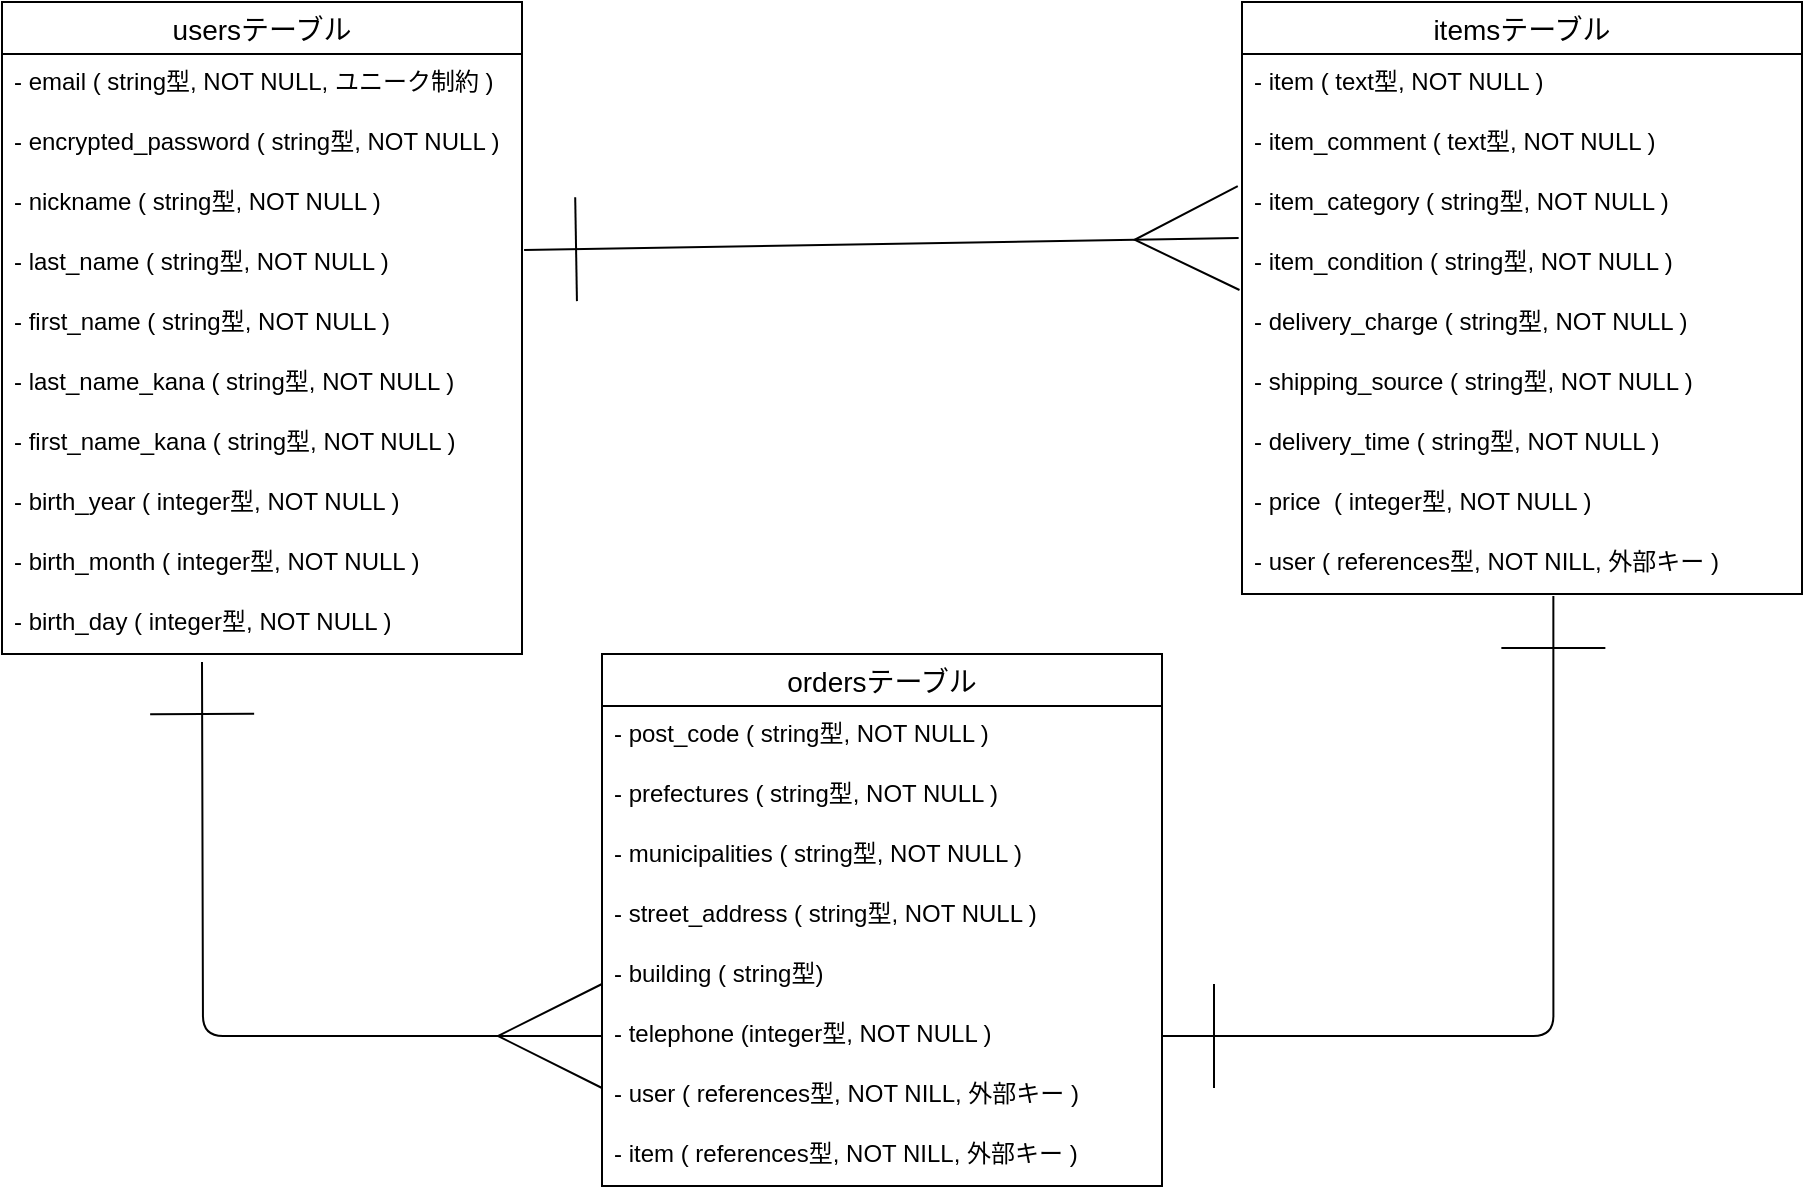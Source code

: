 <mxfile>
    <diagram id="GKU--FLQpRv6qIJC1tC3" name="ページ1">
        <mxGraphModel dx="1563" dy="647" grid="1" gridSize="10" guides="1" tooltips="1" connect="1" arrows="1" fold="1" page="1" pageScale="1" pageWidth="827" pageHeight="1169" math="0" shadow="0">
            <root>
                <mxCell id="0"/>
                <mxCell id="1" parent="0"/>
                <mxCell id="_oARF5Gy3wuwWYenufbS-1" value="usersテーブル" style="swimlane;fontStyle=0;childLayout=stackLayout;horizontal=1;startSize=26;horizontalStack=0;resizeParent=1;resizeParentMax=0;resizeLast=0;collapsible=1;marginBottom=0;align=center;fontSize=14;" vertex="1" parent="1">
                    <mxGeometry x="-260" y="40" width="260" height="326" as="geometry">
                        <mxRectangle x="60" y="40" width="70" height="30" as="alternateBounds"/>
                    </mxGeometry>
                </mxCell>
                <mxCell id="_oARF5Gy3wuwWYenufbS-3" value="- email ( string型, NOT NULL, ユニーク制約 )" style="text;strokeColor=none;fillColor=none;spacingLeft=4;spacingRight=4;overflow=hidden;rotatable=0;points=[[0,0.5],[1,0.5]];portConstraint=eastwest;fontSize=12;" vertex="1" parent="_oARF5Gy3wuwWYenufbS-1">
                    <mxGeometry y="26" width="260" height="30" as="geometry"/>
                </mxCell>
                <mxCell id="_oARF5Gy3wuwWYenufbS-8" value="- encrypted_password ( string型, NOT NULL )" style="text;strokeColor=none;fillColor=none;spacingLeft=4;spacingRight=4;overflow=hidden;rotatable=0;points=[[0,0.5],[1,0.5]];portConstraint=eastwest;fontSize=12;" vertex="1" parent="_oARF5Gy3wuwWYenufbS-1">
                    <mxGeometry y="56" width="260" height="30" as="geometry"/>
                </mxCell>
                <mxCell id="_oARF5Gy3wuwWYenufbS-2" value="- nickname ( string型, NOT NULL )" style="text;strokeColor=none;fillColor=none;spacingLeft=4;spacingRight=4;overflow=hidden;rotatable=0;points=[[0,0.5],[1,0.5]];portConstraint=eastwest;fontSize=12;" vertex="1" parent="_oARF5Gy3wuwWYenufbS-1">
                    <mxGeometry y="86" width="260" height="30" as="geometry"/>
                </mxCell>
                <mxCell id="_oARF5Gy3wuwWYenufbS-6" value="- last_name ( string型, NOT NULL )" style="text;strokeColor=none;fillColor=none;spacingLeft=4;spacingRight=4;overflow=hidden;rotatable=0;points=[[0,0.5],[1,0.5]];portConstraint=eastwest;fontSize=12;" vertex="1" parent="_oARF5Gy3wuwWYenufbS-1">
                    <mxGeometry y="116" width="260" height="30" as="geometry"/>
                </mxCell>
                <mxCell id="_oARF5Gy3wuwWYenufbS-7" value="- first_name ( string型, NOT NULL )" style="text;strokeColor=none;fillColor=none;spacingLeft=4;spacingRight=4;overflow=hidden;rotatable=0;points=[[0,0.5],[1,0.5]];portConstraint=eastwest;fontSize=12;" vertex="1" parent="_oARF5Gy3wuwWYenufbS-1">
                    <mxGeometry y="146" width="260" height="30" as="geometry"/>
                </mxCell>
                <mxCell id="_oARF5Gy3wuwWYenufbS-9" value="- last_name_kana ( string型, NOT NULL )" style="text;strokeColor=none;fillColor=none;spacingLeft=4;spacingRight=4;overflow=hidden;rotatable=0;points=[[0,0.5],[1,0.5]];portConstraint=eastwest;fontSize=12;" vertex="1" parent="_oARF5Gy3wuwWYenufbS-1">
                    <mxGeometry y="176" width="260" height="30" as="geometry"/>
                </mxCell>
                <mxCell id="_oARF5Gy3wuwWYenufbS-12" value="- first_name_kana ( string型, NOT NULL )" style="text;strokeColor=none;fillColor=none;spacingLeft=4;spacingRight=4;overflow=hidden;rotatable=0;points=[[0,0.5],[1,0.5]];portConstraint=eastwest;fontSize=12;" vertex="1" parent="_oARF5Gy3wuwWYenufbS-1">
                    <mxGeometry y="206" width="260" height="30" as="geometry"/>
                </mxCell>
                <mxCell id="_oARF5Gy3wuwWYenufbS-10" value="- birth_year ( integer型, NOT NULL )" style="text;strokeColor=none;fillColor=none;spacingLeft=4;spacingRight=4;overflow=hidden;rotatable=0;points=[[0,0.5],[1,0.5]];portConstraint=eastwest;fontSize=12;" vertex="1" parent="_oARF5Gy3wuwWYenufbS-1">
                    <mxGeometry y="236" width="260" height="30" as="geometry"/>
                </mxCell>
                <mxCell id="_oARF5Gy3wuwWYenufbS-11" value="- birth_month ( integer型, NOT NULL )" style="text;strokeColor=none;fillColor=none;spacingLeft=4;spacingRight=4;overflow=hidden;rotatable=0;points=[[0,0.5],[1,0.5]];portConstraint=eastwest;fontSize=12;" vertex="1" parent="_oARF5Gy3wuwWYenufbS-1">
                    <mxGeometry y="266" width="260" height="30" as="geometry"/>
                </mxCell>
                <mxCell id="_oARF5Gy3wuwWYenufbS-4" value="- birth_day ( integer型, NOT NULL )" style="text;strokeColor=none;fillColor=none;spacingLeft=4;spacingRight=4;overflow=hidden;rotatable=0;points=[[0,0.5],[1,0.5]];portConstraint=eastwest;fontSize=12;" vertex="1" parent="_oARF5Gy3wuwWYenufbS-1">
                    <mxGeometry y="296" width="260" height="30" as="geometry"/>
                </mxCell>
                <mxCell id="_oARF5Gy3wuwWYenufbS-13" value="itemsテーブル" style="swimlane;fontStyle=0;childLayout=stackLayout;horizontal=1;startSize=26;horizontalStack=0;resizeParent=1;resizeParentMax=0;resizeLast=0;collapsible=1;marginBottom=0;align=center;fontSize=14;" vertex="1" parent="1">
                    <mxGeometry x="360" y="40" width="280" height="296" as="geometry"/>
                </mxCell>
                <mxCell id="_oARF5Gy3wuwWYenufbS-18" value="- item ( text型, NOT NULL )" style="text;strokeColor=none;fillColor=none;spacingLeft=4;spacingRight=4;overflow=hidden;rotatable=0;points=[[0,0.5],[1,0.5]];portConstraint=eastwest;fontSize=12;" vertex="1" parent="_oARF5Gy3wuwWYenufbS-13">
                    <mxGeometry y="26" width="280" height="30" as="geometry"/>
                </mxCell>
                <mxCell id="_oARF5Gy3wuwWYenufbS-21" value="- item_comment ( text型, NOT NULL )" style="text;strokeColor=none;fillColor=none;spacingLeft=4;spacingRight=4;overflow=hidden;rotatable=0;points=[[0,0.5],[1,0.5]];portConstraint=eastwest;fontSize=12;" vertex="1" parent="_oARF5Gy3wuwWYenufbS-13">
                    <mxGeometry y="56" width="280" height="30" as="geometry"/>
                </mxCell>
                <mxCell id="_oARF5Gy3wuwWYenufbS-15" value="- item_category ( string型, NOT NULL )" style="text;strokeColor=none;fillColor=none;spacingLeft=4;spacingRight=4;overflow=hidden;rotatable=0;points=[[0,0.5],[1,0.5]];portConstraint=eastwest;fontSize=12;" vertex="1" parent="_oARF5Gy3wuwWYenufbS-13">
                    <mxGeometry y="86" width="280" height="30" as="geometry"/>
                </mxCell>
                <mxCell id="_oARF5Gy3wuwWYenufbS-19" value="- item_condition ( string型, NOT NULL )" style="text;strokeColor=none;fillColor=none;spacingLeft=4;spacingRight=4;overflow=hidden;rotatable=0;points=[[0,0.5],[1,0.5]];portConstraint=eastwest;fontSize=12;" vertex="1" parent="_oARF5Gy3wuwWYenufbS-13">
                    <mxGeometry y="116" width="280" height="30" as="geometry"/>
                </mxCell>
                <mxCell id="_oARF5Gy3wuwWYenufbS-22" value="- delivery_charge ( string型, NOT NULL )" style="text;strokeColor=none;fillColor=none;spacingLeft=4;spacingRight=4;overflow=hidden;rotatable=0;points=[[0,0.5],[1,0.5]];portConstraint=eastwest;fontSize=12;" vertex="1" parent="_oARF5Gy3wuwWYenufbS-13">
                    <mxGeometry y="146" width="280" height="30" as="geometry"/>
                </mxCell>
                <mxCell id="_oARF5Gy3wuwWYenufbS-20" value="- shipping_source ( string型, NOT NULL )" style="text;strokeColor=none;fillColor=none;spacingLeft=4;spacingRight=4;overflow=hidden;rotatable=0;points=[[0,0.5],[1,0.5]];portConstraint=eastwest;fontSize=12;" vertex="1" parent="_oARF5Gy3wuwWYenufbS-13">
                    <mxGeometry y="176" width="280" height="30" as="geometry"/>
                </mxCell>
                <mxCell id="_oARF5Gy3wuwWYenufbS-17" value="- delivery_time ( string型, NOT NULL )" style="text;strokeColor=none;fillColor=none;spacingLeft=4;spacingRight=4;overflow=hidden;rotatable=0;points=[[0,0.5],[1,0.5]];portConstraint=eastwest;fontSize=12;" vertex="1" parent="_oARF5Gy3wuwWYenufbS-13">
                    <mxGeometry y="206" width="280" height="30" as="geometry"/>
                </mxCell>
                <mxCell id="_oARF5Gy3wuwWYenufbS-16" value="- price  ( integer型, NOT NULL )" style="text;strokeColor=none;fillColor=none;spacingLeft=4;spacingRight=4;overflow=hidden;rotatable=0;points=[[0,0.5],[1,0.5]];portConstraint=eastwest;fontSize=12;" vertex="1" parent="_oARF5Gy3wuwWYenufbS-13">
                    <mxGeometry y="236" width="280" height="30" as="geometry"/>
                </mxCell>
                <mxCell id="_oARF5Gy3wuwWYenufbS-31" value="- user ( references型, NOT NILL, 外部キー )" style="text;strokeColor=none;fillColor=none;spacingLeft=4;spacingRight=4;overflow=hidden;rotatable=0;points=[[0,0.5],[1,0.5]];portConstraint=eastwest;fontSize=12;" vertex="1" parent="_oARF5Gy3wuwWYenufbS-13">
                    <mxGeometry y="266" width="280" height="30" as="geometry"/>
                </mxCell>
                <mxCell id="_oARF5Gy3wuwWYenufbS-23" value="ordersテーブル" style="swimlane;fontStyle=0;childLayout=stackLayout;horizontal=1;startSize=26;horizontalStack=0;resizeParent=1;resizeParentMax=0;resizeLast=0;collapsible=1;marginBottom=0;align=center;fontSize=14;" vertex="1" parent="1">
                    <mxGeometry x="40" y="366" width="280" height="266" as="geometry"/>
                </mxCell>
                <mxCell id="_oARF5Gy3wuwWYenufbS-24" value="- post_code ( string型, NOT NULL )" style="text;strokeColor=none;fillColor=none;spacingLeft=4;spacingRight=4;overflow=hidden;rotatable=0;points=[[0,0.5],[1,0.5]];portConstraint=eastwest;fontSize=12;" vertex="1" parent="_oARF5Gy3wuwWYenufbS-23">
                    <mxGeometry y="26" width="280" height="30" as="geometry"/>
                </mxCell>
                <mxCell id="_oARF5Gy3wuwWYenufbS-27" value="- prefectures ( string型, NOT NULL )" style="text;strokeColor=none;fillColor=none;spacingLeft=4;spacingRight=4;overflow=hidden;rotatable=0;points=[[0,0.5],[1,0.5]];portConstraint=eastwest;fontSize=12;" vertex="1" parent="_oARF5Gy3wuwWYenufbS-23">
                    <mxGeometry y="56" width="280" height="30" as="geometry"/>
                </mxCell>
                <mxCell id="_oARF5Gy3wuwWYenufbS-32" value="- municipalities ( string型, NOT NULL )" style="text;strokeColor=none;fillColor=none;spacingLeft=4;spacingRight=4;overflow=hidden;rotatable=0;points=[[0,0.5],[1,0.5]];portConstraint=eastwest;fontSize=12;" vertex="1" parent="_oARF5Gy3wuwWYenufbS-23">
                    <mxGeometry y="86" width="280" height="30" as="geometry"/>
                </mxCell>
                <mxCell id="_oARF5Gy3wuwWYenufbS-28" value="- street_address ( string型, NOT NULL )" style="text;strokeColor=none;fillColor=none;spacingLeft=4;spacingRight=4;overflow=hidden;rotatable=0;points=[[0,0.5],[1,0.5]];portConstraint=eastwest;fontSize=12;" vertex="1" parent="_oARF5Gy3wuwWYenufbS-23">
                    <mxGeometry y="116" width="280" height="30" as="geometry"/>
                </mxCell>
                <mxCell id="_oARF5Gy3wuwWYenufbS-25" value="- building ( string型)" style="text;strokeColor=none;fillColor=none;spacingLeft=4;spacingRight=4;overflow=hidden;rotatable=0;points=[[0,0.5],[1,0.5]];portConstraint=eastwest;fontSize=12;" vertex="1" parent="_oARF5Gy3wuwWYenufbS-23">
                    <mxGeometry y="146" width="280" height="30" as="geometry"/>
                </mxCell>
                <mxCell id="_oARF5Gy3wuwWYenufbS-33" value="- telephone (integer型, NOT NULL )" style="text;strokeColor=none;fillColor=none;spacingLeft=4;spacingRight=4;overflow=hidden;rotatable=0;points=[[0,0.5],[1,0.5]];portConstraint=eastwest;fontSize=12;" vertex="1" parent="_oARF5Gy3wuwWYenufbS-23">
                    <mxGeometry y="176" width="280" height="30" as="geometry"/>
                </mxCell>
                <mxCell id="_oARF5Gy3wuwWYenufbS-26" value="- user ( references型, NOT NILL, 外部キー )" style="text;strokeColor=none;fillColor=none;spacingLeft=4;spacingRight=4;overflow=hidden;rotatable=0;points=[[0,0.5],[1,0.5]];portConstraint=eastwest;fontSize=12;" vertex="1" parent="_oARF5Gy3wuwWYenufbS-23">
                    <mxGeometry y="206" width="280" height="30" as="geometry"/>
                </mxCell>
                <mxCell id="_oARF5Gy3wuwWYenufbS-34" value="- item ( references型, NOT NILL, 外部キー )" style="text;strokeColor=none;fillColor=none;spacingLeft=4;spacingRight=4;overflow=hidden;rotatable=0;points=[[0,0.5],[1,0.5]];portConstraint=eastwest;fontSize=12;" vertex="1" parent="_oARF5Gy3wuwWYenufbS-23">
                    <mxGeometry y="236" width="280" height="30" as="geometry"/>
                </mxCell>
                <mxCell id="_oARF5Gy3wuwWYenufbS-36" style="edgeStyle=none;html=1;exitX=1.004;exitY=0.267;exitDx=0;exitDy=0;entryX=-0.006;entryY=1.067;entryDx=0;entryDy=0;endArrow=ERmany;endFill=0;strokeWidth=1;startArrow=ERone;startFill=0;endSize=50;startSize=50;exitPerimeter=0;entryPerimeter=0;" edge="1" parent="1" source="_oARF5Gy3wuwWYenufbS-6" target="_oARF5Gy3wuwWYenufbS-15">
                    <mxGeometry relative="1" as="geometry"/>
                </mxCell>
                <mxCell id="_oARF5Gy3wuwWYenufbS-42" style="edgeStyle=orthogonalEdgeStyle;html=1;exitX=0.556;exitY=1.033;exitDx=0;exitDy=0;entryX=1;entryY=0.5;entryDx=0;entryDy=0;strokeColor=default;strokeWidth=1;startArrow=ERone;startFill=0;endArrow=ERone;endFill=0;startSize=50;endSize=50;exitPerimeter=0;" edge="1" parent="1" source="_oARF5Gy3wuwWYenufbS-31" target="_oARF5Gy3wuwWYenufbS-33">
                    <mxGeometry relative="1" as="geometry"/>
                </mxCell>
                <mxCell id="_oARF5Gy3wuwWYenufbS-49" style="edgeStyle=orthogonalEdgeStyle;html=1;entryX=0;entryY=0.5;entryDx=0;entryDy=0;strokeColor=default;strokeWidth=1;startArrow=ERone;startFill=0;endArrow=ERmany;endFill=0;startSize=50;endSize=50;" edge="1" parent="1" target="_oARF5Gy3wuwWYenufbS-33">
                    <mxGeometry relative="1" as="geometry">
                        <mxPoint x="-160" y="370" as="sourcePoint"/>
                    </mxGeometry>
                </mxCell>
            </root>
        </mxGraphModel>
    </diagram>
</mxfile>